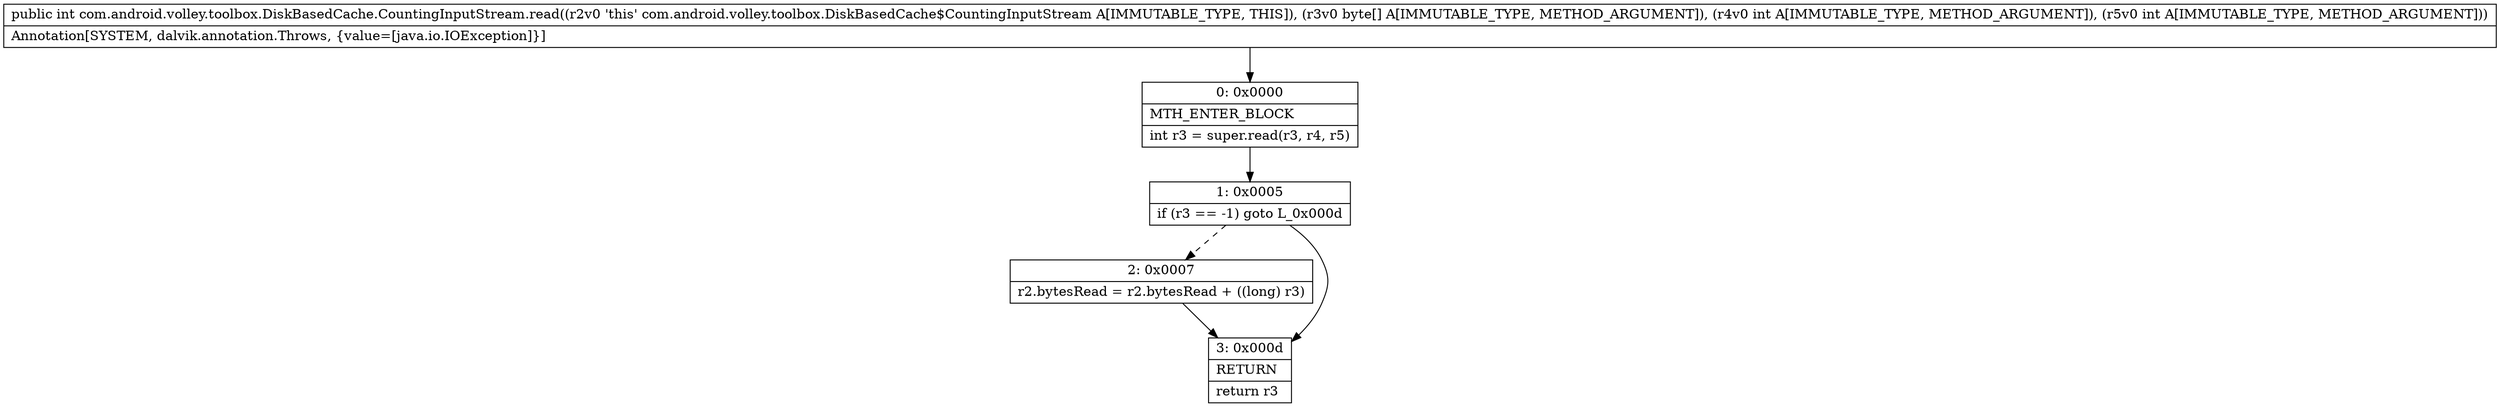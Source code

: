 digraph "CFG forcom.android.volley.toolbox.DiskBasedCache.CountingInputStream.read([BII)I" {
Node_0 [shape=record,label="{0\:\ 0x0000|MTH_ENTER_BLOCK\l|int r3 = super.read(r3, r4, r5)\l}"];
Node_1 [shape=record,label="{1\:\ 0x0005|if (r3 == \-1) goto L_0x000d\l}"];
Node_2 [shape=record,label="{2\:\ 0x0007|r2.bytesRead = r2.bytesRead + ((long) r3)\l}"];
Node_3 [shape=record,label="{3\:\ 0x000d|RETURN\l|return r3\l}"];
MethodNode[shape=record,label="{public int com.android.volley.toolbox.DiskBasedCache.CountingInputStream.read((r2v0 'this' com.android.volley.toolbox.DiskBasedCache$CountingInputStream A[IMMUTABLE_TYPE, THIS]), (r3v0 byte[] A[IMMUTABLE_TYPE, METHOD_ARGUMENT]), (r4v0 int A[IMMUTABLE_TYPE, METHOD_ARGUMENT]), (r5v0 int A[IMMUTABLE_TYPE, METHOD_ARGUMENT]))  | Annotation[SYSTEM, dalvik.annotation.Throws, \{value=[java.io.IOException]\}]\l}"];
MethodNode -> Node_0;
Node_0 -> Node_1;
Node_1 -> Node_2[style=dashed];
Node_1 -> Node_3;
Node_2 -> Node_3;
}

